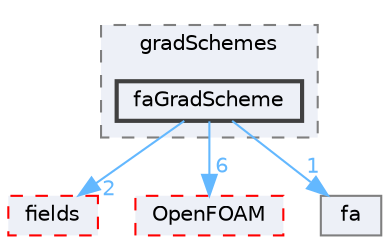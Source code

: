 digraph "src/finiteArea/finiteArea/gradSchemes/faGradScheme"
{
 // LATEX_PDF_SIZE
  bgcolor="transparent";
  edge [fontname=Helvetica,fontsize=10,labelfontname=Helvetica,labelfontsize=10];
  node [fontname=Helvetica,fontsize=10,shape=box,height=0.2,width=0.4];
  compound=true
  subgraph clusterdir_cc5a8798c3fe9c94eaaef0cef369eaad {
    graph [ bgcolor="#edf0f7", pencolor="grey50", label="gradSchemes", fontname=Helvetica,fontsize=10 style="filled,dashed", URL="dir_cc5a8798c3fe9c94eaaef0cef369eaad.html",tooltip=""]
  dir_999970b336e746faff42463e72c22c77 [label="faGradScheme", fillcolor="#edf0f7", color="grey25", style="filled,bold", URL="dir_999970b336e746faff42463e72c22c77.html",tooltip=""];
  }
  dir_82c77a639fb8894523e0866635d617d1 [label="fields", fillcolor="#edf0f7", color="red", style="filled,dashed", URL="dir_82c77a639fb8894523e0866635d617d1.html",tooltip=""];
  dir_c5473ff19b20e6ec4dfe5c310b3778a8 [label="OpenFOAM", fillcolor="#edf0f7", color="red", style="filled,dashed", URL="dir_c5473ff19b20e6ec4dfe5c310b3778a8.html",tooltip=""];
  dir_e5a517ccc941541272063f044b95a606 [label="fa", fillcolor="#edf0f7", color="grey50", style="filled", URL="dir_e5a517ccc941541272063f044b95a606.html",tooltip=""];
  dir_999970b336e746faff42463e72c22c77->dir_82c77a639fb8894523e0866635d617d1 [headlabel="2", labeldistance=1.5 headhref="dir_001288_001330.html" href="dir_001288_001330.html" color="steelblue1" fontcolor="steelblue1"];
  dir_999970b336e746faff42463e72c22c77->dir_c5473ff19b20e6ec4dfe5c310b3778a8 [headlabel="6", labeldistance=1.5 headhref="dir_001288_002695.html" href="dir_001288_002695.html" color="steelblue1" fontcolor="steelblue1"];
  dir_999970b336e746faff42463e72c22c77->dir_e5a517ccc941541272063f044b95a606 [headlabel="1", labeldistance=1.5 headhref="dir_001288_001240.html" href="dir_001288_001240.html" color="steelblue1" fontcolor="steelblue1"];
}

